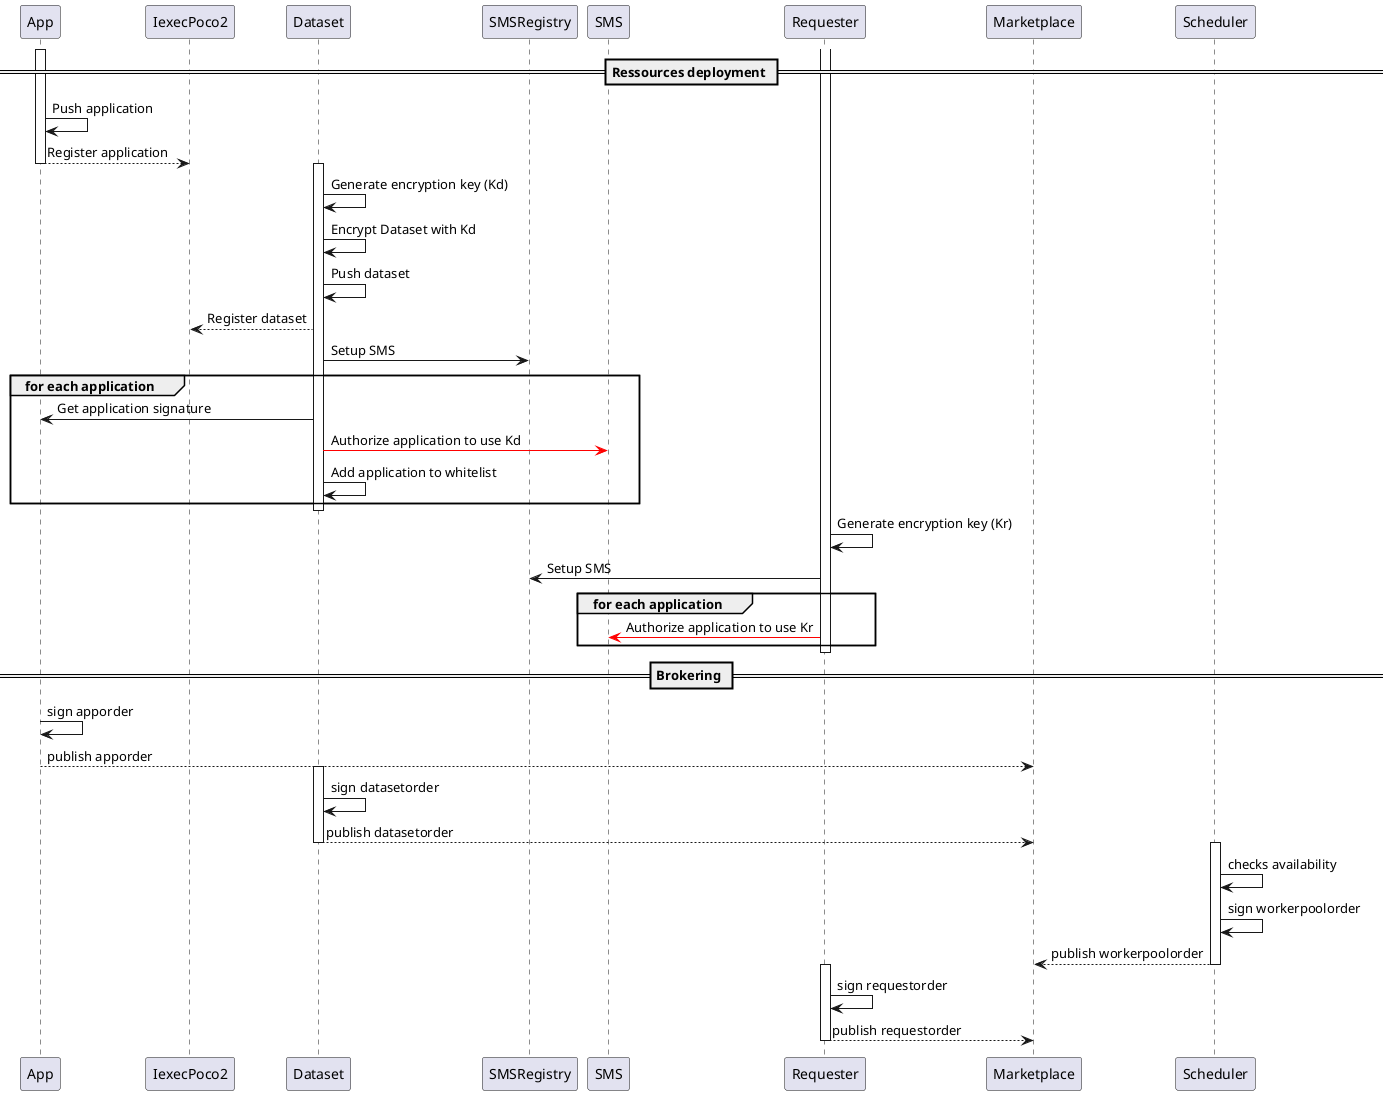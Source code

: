 @startuml

== Ressources deployment ==
activate App
App -> App : Push application
App --> IexecPoco2 : Register application
deactivate App

activate Dataset
Dataset -> Dataset : Generate encryption key (Kd)
Dataset -> Dataset : Encrypt Dataset with Kd
Dataset -> Dataset : Push dataset
Dataset --> IexecPoco2 : Register dataset
Dataset -> SMSRegistry : Setup SMS
group for each application
	Dataset -> App : Get application signature
	Dataset -[#red]> SMS : Authorize application to use Kd
	Dataset -> Dataset : Add application to whitelist
end
deactivate Dataset

activate Requester
Requester -> Requester : Generate encryption key (Kr)
Requester -> SMSRegistry : Setup SMS
group for each application
	Requester -[#red]> SMS: Authorize application to use Kr
end
deactivate Requester

== Brokering ==

activate App
App -> App : sign apporder
App --> Marketplace : publish apporder
deactivate App

activate Dataset
Dataset -> Dataset : sign datasetorder
Dataset --> Marketplace : publish datasetorder
deactivate Dataset

activate Scheduler
Scheduler -> Scheduler : checks availability
Scheduler -> Scheduler : sign workerpoolorder
Scheduler --> Marketplace : publish workerpoolorder
deactivate Scheduler

activate Requester
Requester -> Requester : sign requestorder
Requester --> Marketplace : publish requestorder
deactivate Requester

@enduml
